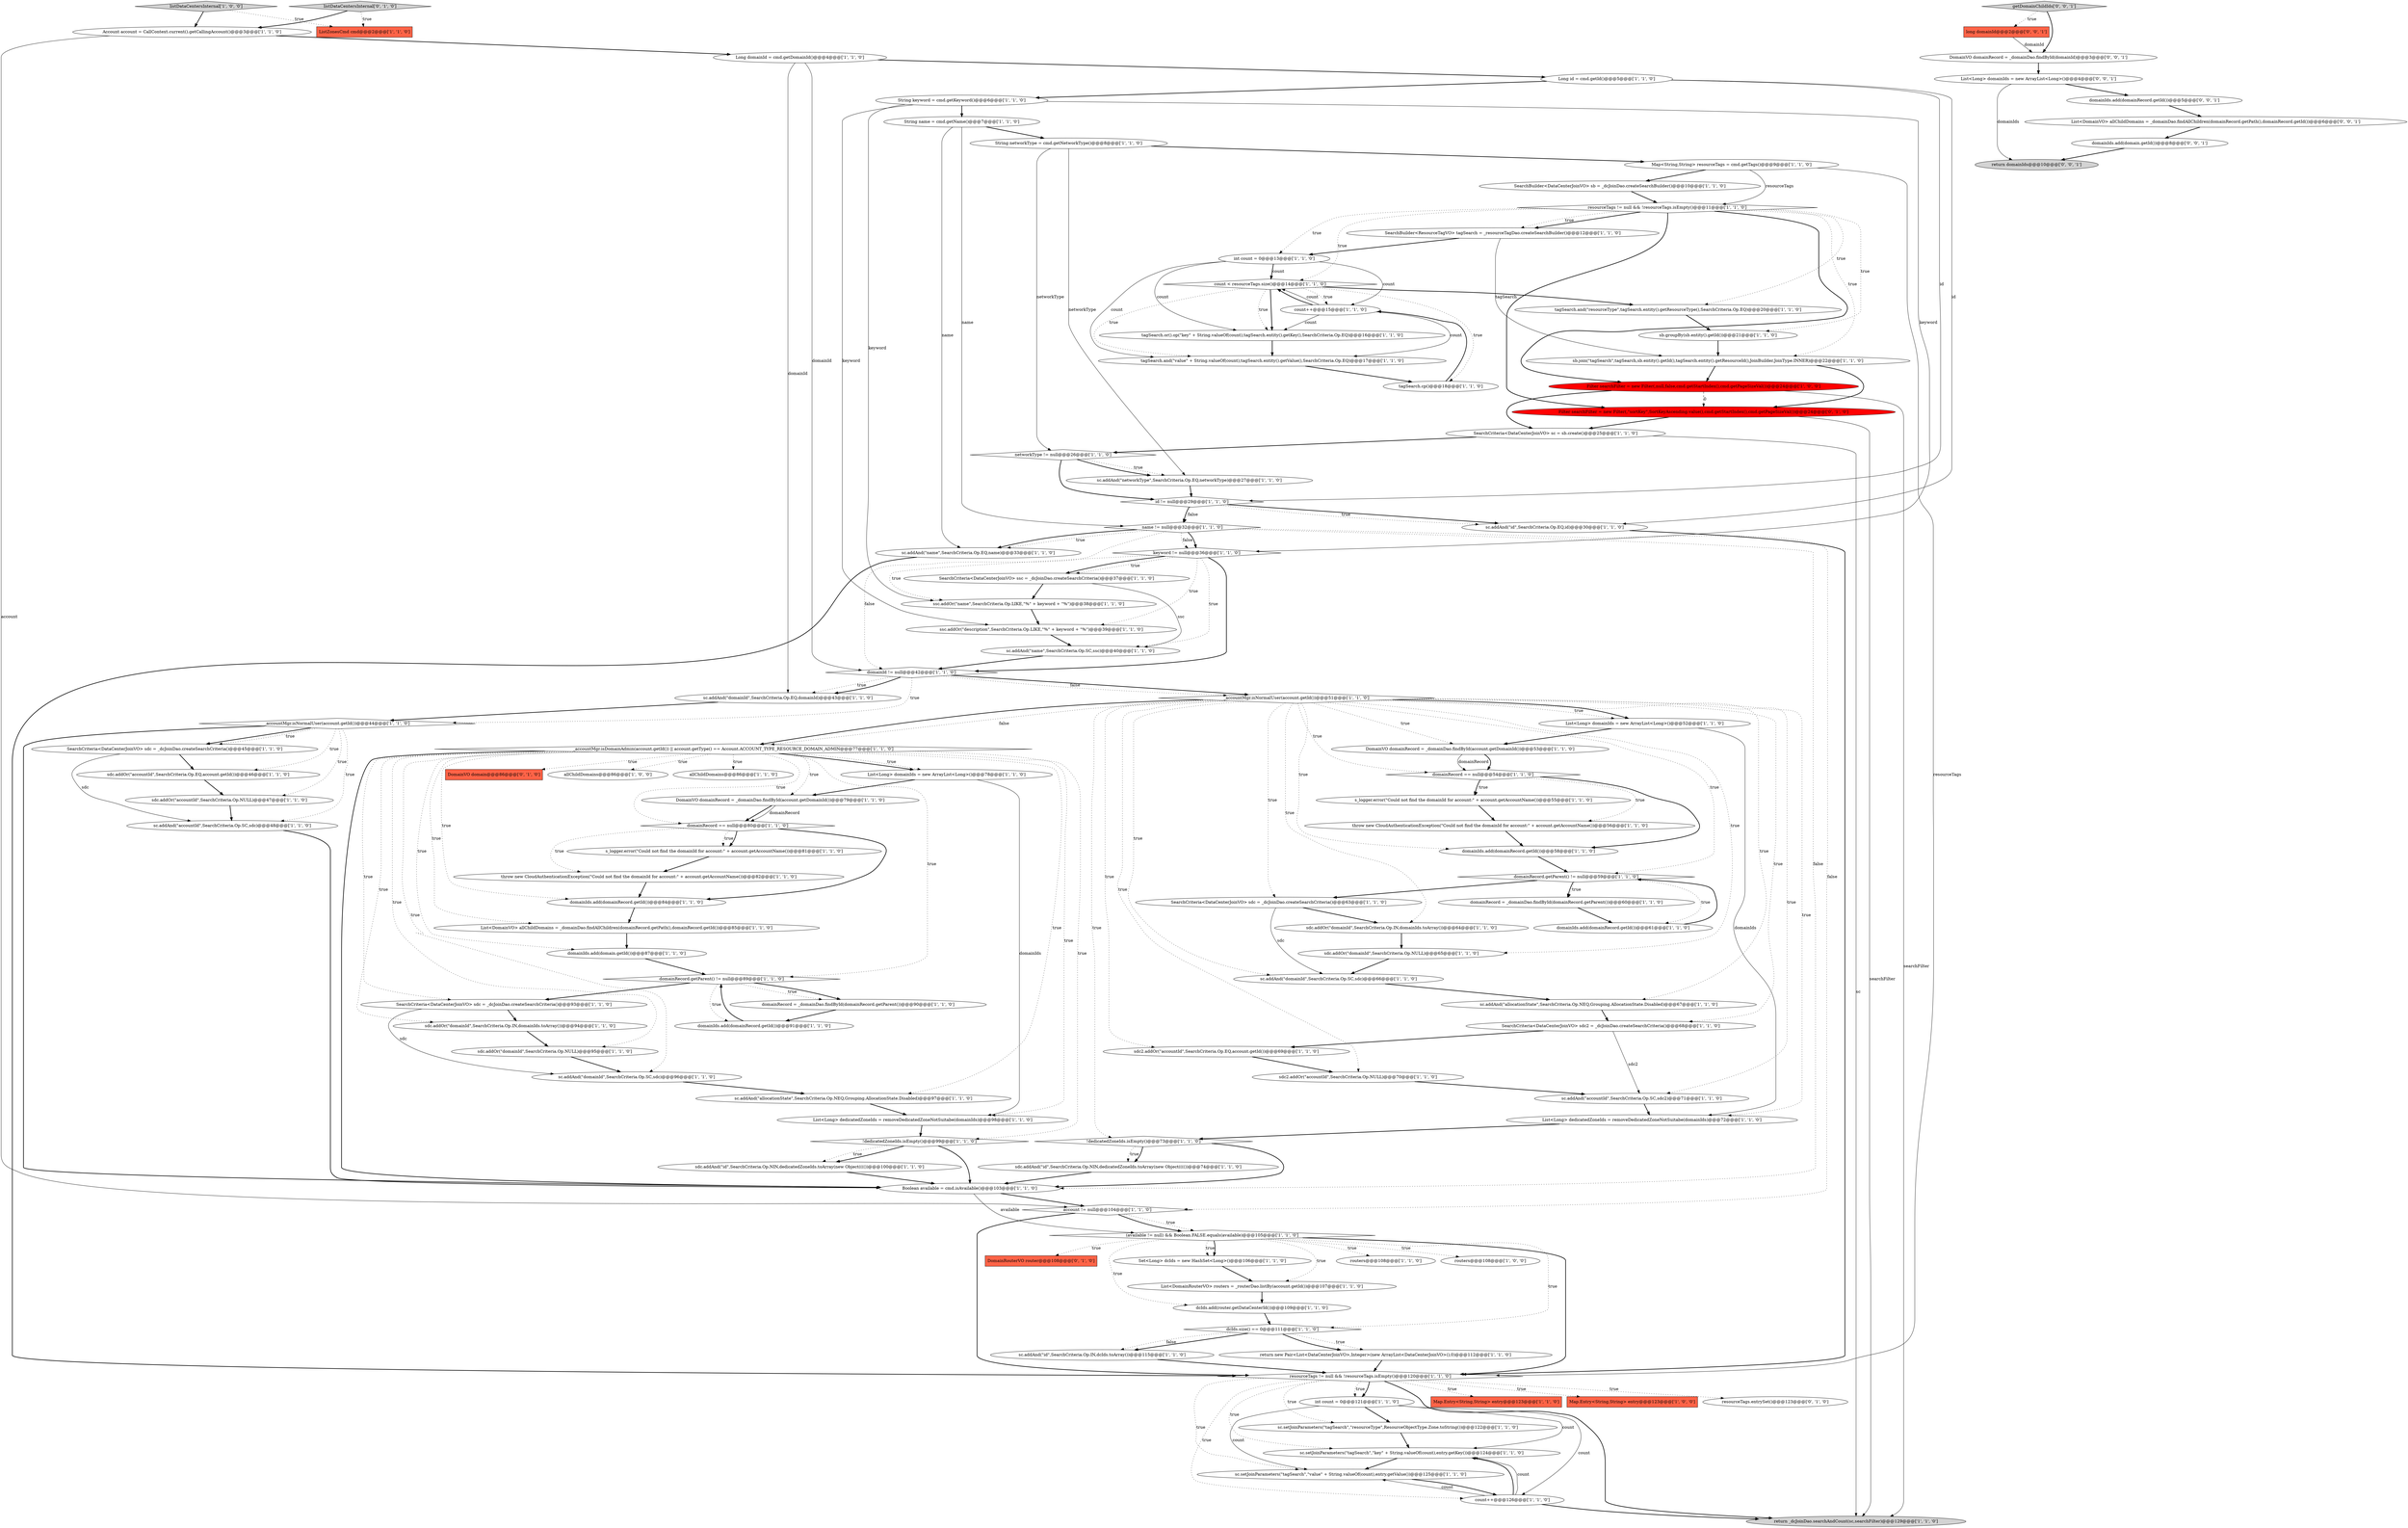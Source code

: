 digraph {
106 [style = filled, label = "DomainRouterVO router@@@108@@@['0', '1', '0']", fillcolor = tomato, shape = box image = "AAA0AAABBB2BBB"];
9 [style = filled, label = "s_logger.error(\"Could not find the domainId for account:\" + account.getAccountName())@@@81@@@['1', '1', '0']", fillcolor = white, shape = ellipse image = "AAA0AAABBB1BBB"];
50 [style = filled, label = "List<DomainRouterVO> routers = _routerDao.listBy(account.getId())@@@107@@@['1', '1', '0']", fillcolor = white, shape = ellipse image = "AAA0AAABBB1BBB"];
23 [style = filled, label = "sc.setJoinParameters(\"tagSearch\",\"resourceType\",ResourceObjectType.Zone.toString())@@@122@@@['1', '1', '0']", fillcolor = white, shape = ellipse image = "AAA0AAABBB1BBB"];
86 [style = filled, label = "sdc.addOr(\"domainId\",SearchCriteria.Op.NULL)@@@95@@@['1', '1', '0']", fillcolor = white, shape = ellipse image = "AAA0AAABBB1BBB"];
114 [style = filled, label = "long domainId@@@2@@@['0', '0', '1']", fillcolor = tomato, shape = box image = "AAA0AAABBB3BBB"];
99 [style = filled, label = "sb.groupBy(sb.entity().getId())@@@21@@@['1', '1', '0']", fillcolor = white, shape = ellipse image = "AAA0AAABBB1BBB"];
84 [style = filled, label = "SearchCriteria<DataCenterJoinVO> ssc = _dcJoinDao.createSearchCriteria()@@@37@@@['1', '1', '0']", fillcolor = white, shape = ellipse image = "AAA0AAABBB1BBB"];
42 [style = filled, label = "SearchBuilder<DataCenterJoinVO> sb = _dcJoinDao.createSearchBuilder()@@@10@@@['1', '1', '0']", fillcolor = white, shape = ellipse image = "AAA0AAABBB1BBB"];
62 [style = filled, label = "DomainVO domainRecord = _domainDao.findById(account.getDomainId())@@@53@@@['1', '1', '0']", fillcolor = white, shape = ellipse image = "AAA0AAABBB1BBB"];
75 [style = filled, label = "String keyword = cmd.getKeyword()@@@6@@@['1', '1', '0']", fillcolor = white, shape = ellipse image = "AAA0AAABBB1BBB"];
36 [style = filled, label = "sdc.addOr(\"accountId\",SearchCriteria.Op.EQ,account.getId())@@@46@@@['1', '1', '0']", fillcolor = white, shape = ellipse image = "AAA0AAABBB1BBB"];
4 [style = filled, label = "ssc.addOr(\"name\",SearchCriteria.Op.LIKE,\"%\" + keyword + \"%\")@@@38@@@['1', '1', '0']", fillcolor = white, shape = ellipse image = "AAA0AAABBB1BBB"];
40 [style = filled, label = "sb.join(\"tagSearch\",tagSearch,sb.entity().getId(),tagSearch.entity().getResourceId(),JoinBuilder.JoinType.INNER)@@@22@@@['1', '1', '0']", fillcolor = white, shape = ellipse image = "AAA0AAABBB1BBB"];
44 [style = filled, label = "List<DomainVO> allChildDomains = _domainDao.findAllChildren(domainRecord.getPath(),domainRecord.getId())@@@85@@@['1', '1', '0']", fillcolor = white, shape = ellipse image = "AAA0AAABBB1BBB"];
98 [style = filled, label = "Set<Long> dcIds = new HashSet<Long>()@@@106@@@['1', '1', '0']", fillcolor = white, shape = ellipse image = "AAA0AAABBB1BBB"];
29 [style = filled, label = "!dedicatedZoneIds.isEmpty()@@@73@@@['1', '1', '0']", fillcolor = white, shape = diamond image = "AAA0AAABBB1BBB"];
3 [style = filled, label = "sc.addAnd(\"id\",SearchCriteria.Op.IN,dcIds.toArray())@@@115@@@['1', '1', '0']", fillcolor = white, shape = ellipse image = "AAA0AAABBB1BBB"];
69 [style = filled, label = "sdc.addAnd(\"id\",SearchCriteria.Op.NIN,dedicatedZoneIds.toArray(new Object(((())@@@100@@@['1', '1', '0']", fillcolor = white, shape = ellipse image = "AAA0AAABBB1BBB"];
101 [style = filled, label = "List<Long> dedicatedZoneIds = removeDedicatedZoneNotSuitabe(domainIds)@@@98@@@['1', '1', '0']", fillcolor = white, shape = ellipse image = "AAA0AAABBB1BBB"];
18 [style = filled, label = "sc.setJoinParameters(\"tagSearch\",\"key\" + String.valueOf(count),entry.getKey())@@@124@@@['1', '1', '0']", fillcolor = white, shape = ellipse image = "AAA0AAABBB1BBB"];
51 [style = filled, label = "sc.addAnd(\"allocationState\",SearchCriteria.Op.NEQ,Grouping.AllocationState.Disabled)@@@67@@@['1', '1', '0']", fillcolor = white, shape = ellipse image = "AAA0AAABBB1BBB"];
77 [style = filled, label = "routers@@@108@@@['1', '1', '0']", fillcolor = white, shape = ellipse image = "AAA0AAABBB1BBB"];
20 [style = filled, label = "domainRecord.getParent() != null@@@89@@@['1', '1', '0']", fillcolor = white, shape = diamond image = "AAA0AAABBB1BBB"];
70 [style = filled, label = "SearchCriteria<DataCenterJoinVO> sdc2 = _dcJoinDao.createSearchCriteria()@@@68@@@['1', '1', '0']", fillcolor = white, shape = ellipse image = "AAA0AAABBB1BBB"];
83 [style = filled, label = "Boolean available = cmd.isAvailable()@@@103@@@['1', '1', '0']", fillcolor = white, shape = ellipse image = "AAA0AAABBB1BBB"];
108 [style = filled, label = "Filter searchFilter = new Filter(,\"sortKey\",SortKeyAscending.value(),cmd.getStartIndex(),cmd.getPageSizeVal())@@@24@@@['0', '1', '0']", fillcolor = red, shape = ellipse image = "AAA1AAABBB2BBB"];
46 [style = filled, label = "domainRecord == null@@@54@@@['1', '1', '0']", fillcolor = white, shape = diamond image = "AAA0AAABBB1BBB"];
53 [style = filled, label = "sc.addAnd(\"domainId\",SearchCriteria.Op.SC,sdc)@@@66@@@['1', '1', '0']", fillcolor = white, shape = ellipse image = "AAA0AAABBB1BBB"];
33 [style = filled, label = "sdc2.addOr(\"accountId\",SearchCriteria.Op.NULL)@@@70@@@['1', '1', '0']", fillcolor = white, shape = ellipse image = "AAA0AAABBB1BBB"];
107 [style = filled, label = "DomainVO domain@@@86@@@['0', '1', '0']", fillcolor = tomato, shape = box image = "AAA0AAABBB2BBB"];
66 [style = filled, label = "s_logger.error(\"Could not find the domainId for account:\" + account.getAccountName())@@@55@@@['1', '1', '0']", fillcolor = white, shape = ellipse image = "AAA0AAABBB1BBB"];
6 [style = filled, label = "dcIds.size() == 0@@@111@@@['1', '1', '0']", fillcolor = white, shape = diamond image = "AAA0AAABBB1BBB"];
85 [style = filled, label = "resourceTags != null && !resourceTags.isEmpty()@@@120@@@['1', '1', '0']", fillcolor = white, shape = diamond image = "AAA0AAABBB1BBB"];
7 [style = filled, label = "sc.addAnd(\"accountId\",SearchCriteria.Op.SC,sdc)@@@48@@@['1', '1', '0']", fillcolor = white, shape = ellipse image = "AAA0AAABBB1BBB"];
39 [style = filled, label = "sc.addAnd(\"networkType\",SearchCriteria.Op.EQ,networkType)@@@27@@@['1', '1', '0']", fillcolor = white, shape = ellipse image = "AAA0AAABBB1BBB"];
60 [style = filled, label = "Map.Entry<String,String> entry@@@123@@@['1', '1', '0']", fillcolor = tomato, shape = box image = "AAA0AAABBB1BBB"];
93 [style = filled, label = "Map<String,String> resourceTags = cmd.getTags()@@@9@@@['1', '1', '0']", fillcolor = white, shape = ellipse image = "AAA0AAABBB1BBB"];
19 [style = filled, label = "sdc.addOr(\"domainId\",SearchCriteria.Op.IN,domainIds.toArray())@@@64@@@['1', '1', '0']", fillcolor = white, shape = ellipse image = "AAA0AAABBB1BBB"];
79 [style = filled, label = "count < resourceTags.size()@@@14@@@['1', '1', '0']", fillcolor = white, shape = diamond image = "AAA0AAABBB1BBB"];
5 [style = filled, label = "Filter searchFilter = new Filter(,null,false,cmd.getStartIndex(),cmd.getPageSizeVal())@@@24@@@['1', '0', '0']", fillcolor = red, shape = ellipse image = "AAA1AAABBB1BBB"];
76 [style = filled, label = "sc.addAnd(\"name\",SearchCriteria.Op.SC,ssc)@@@40@@@['1', '1', '0']", fillcolor = white, shape = ellipse image = "AAA0AAABBB1BBB"];
116 [style = filled, label = "DomainVO domainRecord = _domainDao.findById(domainId)@@@3@@@['0', '0', '1']", fillcolor = white, shape = ellipse image = "AAA0AAABBB3BBB"];
80 [style = filled, label = "domainRecord.getParent() != null@@@59@@@['1', '1', '0']", fillcolor = white, shape = diamond image = "AAA0AAABBB1BBB"];
81 [style = filled, label = "sdc.addOr(\"domainId\",SearchCriteria.Op.NULL)@@@65@@@['1', '1', '0']", fillcolor = white, shape = ellipse image = "AAA0AAABBB1BBB"];
87 [style = filled, label = "sdc.addOr(\"accountId\",SearchCriteria.Op.NULL)@@@47@@@['1', '1', '0']", fillcolor = white, shape = ellipse image = "AAA0AAABBB1BBB"];
72 [style = filled, label = "id != null@@@29@@@['1', '1', '0']", fillcolor = white, shape = diamond image = "AAA0AAABBB1BBB"];
94 [style = filled, label = "return new Pair<List<DataCenterJoinVO>,Integer>(new ArrayList<DataCenterJoinVO>(),0)@@@112@@@['1', '1', '0']", fillcolor = white, shape = ellipse image = "AAA0AAABBB1BBB"];
74 [style = filled, label = "sdc2.addOr(\"accountId\",SearchCriteria.Op.EQ,account.getId())@@@69@@@['1', '1', '0']", fillcolor = white, shape = ellipse image = "AAA0AAABBB1BBB"];
12 [style = filled, label = "networkType != null@@@26@@@['1', '1', '0']", fillcolor = white, shape = diamond image = "AAA0AAABBB1BBB"];
68 [style = filled, label = "count++@@@15@@@['1', '1', '0']", fillcolor = white, shape = ellipse image = "AAA0AAABBB1BBB"];
82 [style = filled, label = "throw new CloudAuthenticationException(\"Could not find the domainId for account:\" + account.getAccountName())@@@82@@@['1', '1', '0']", fillcolor = white, shape = ellipse image = "AAA0AAABBB1BBB"];
111 [style = filled, label = "List<DomainVO> allChildDomains = _domainDao.findAllChildren(domainRecord.getPath(),domainRecord.getId())@@@6@@@['0', '0', '1']", fillcolor = white, shape = ellipse image = "AAA0AAABBB3BBB"];
48 [style = filled, label = "_accountMgr.isNormalUser(account.getId())@@@44@@@['1', '1', '0']", fillcolor = white, shape = diamond image = "AAA0AAABBB1BBB"];
52 [style = filled, label = "tagSearch.or().op(\"key\" + String.valueOf(count),tagSearch.entity().getKey(),SearchCriteria.Op.EQ)@@@16@@@['1', '1', '0']", fillcolor = white, shape = ellipse image = "AAA0AAABBB1BBB"];
24 [style = filled, label = "String name = cmd.getName()@@@7@@@['1', '1', '0']", fillcolor = white, shape = ellipse image = "AAA0AAABBB1BBB"];
0 [style = filled, label = "sc.setJoinParameters(\"tagSearch\",\"value\" + String.valueOf(count),entry.getValue())@@@125@@@['1', '1', '0']", fillcolor = white, shape = ellipse image = "AAA0AAABBB1BBB"];
45 [style = filled, label = "allChildDomains@@@86@@@['1', '0', '0']", fillcolor = white, shape = ellipse image = "AAA0AAABBB1BBB"];
71 [style = filled, label = "_accountMgr.isNormalUser(account.getId())@@@51@@@['1', '1', '0']", fillcolor = white, shape = diamond image = "AAA0AAABBB1BBB"];
30 [style = filled, label = "DomainVO domainRecord = _domainDao.findById(account.getDomainId())@@@79@@@['1', '1', '0']", fillcolor = white, shape = ellipse image = "AAA0AAABBB1BBB"];
58 [style = filled, label = "SearchCriteria<DataCenterJoinVO> sdc = _dcJoinDao.createSearchCriteria()@@@63@@@['1', '1', '0']", fillcolor = white, shape = ellipse image = "AAA0AAABBB1BBB"];
91 [style = filled, label = "domainIds.add(domain.getId())@@@87@@@['1', '1', '0']", fillcolor = white, shape = ellipse image = "AAA0AAABBB1BBB"];
73 [style = filled, label = "ssc.addOr(\"description\",SearchCriteria.Op.LIKE,\"%\" + keyword + \"%\")@@@39@@@['1', '1', '0']", fillcolor = white, shape = ellipse image = "AAA0AAABBB1BBB"];
65 [style = filled, label = "sc.addAnd(\"domainId\",SearchCriteria.Op.SC,sdc)@@@96@@@['1', '1', '0']", fillcolor = white, shape = ellipse image = "AAA0AAABBB1BBB"];
78 [style = filled, label = "sc.addAnd(\"accountId\",SearchCriteria.Op.SC,sdc2)@@@71@@@['1', '1', '0']", fillcolor = white, shape = ellipse image = "AAA0AAABBB1BBB"];
25 [style = filled, label = "String networkType = cmd.getNetworkType()@@@8@@@['1', '1', '0']", fillcolor = white, shape = ellipse image = "AAA0AAABBB1BBB"];
10 [style = filled, label = "List<Long> domainIds = new ArrayList<Long>()@@@78@@@['1', '1', '0']", fillcolor = white, shape = ellipse image = "AAA0AAABBB1BBB"];
115 [style = filled, label = "domainIds.add(domain.getId())@@@8@@@['0', '0', '1']", fillcolor = white, shape = ellipse image = "AAA0AAABBB3BBB"];
55 [style = filled, label = "dcIds.add(router.getDataCenterId())@@@109@@@['1', '1', '0']", fillcolor = white, shape = ellipse image = "AAA0AAABBB1BBB"];
102 [style = filled, label = "count++@@@126@@@['1', '1', '0']", fillcolor = white, shape = ellipse image = "AAA0AAABBB1BBB"];
8 [style = filled, label = "!dedicatedZoneIds.isEmpty()@@@99@@@['1', '1', '0']", fillcolor = white, shape = diamond image = "AAA0AAABBB1BBB"];
16 [style = filled, label = "domainRecord = _domainDao.findById(domainRecord.getParent())@@@90@@@['1', '1', '0']", fillcolor = white, shape = ellipse image = "AAA0AAABBB1BBB"];
110 [style = filled, label = "List<Long> domainIds = new ArrayList<Long>()@@@4@@@['0', '0', '1']", fillcolor = white, shape = ellipse image = "AAA0AAABBB3BBB"];
34 [style = filled, label = "domainIds.add(domainRecord.getId())@@@91@@@['1', '1', '0']", fillcolor = white, shape = ellipse image = "AAA0AAABBB1BBB"];
17 [style = filled, label = "(available != null) && Boolean.FALSE.equals(available)@@@105@@@['1', '1', '0']", fillcolor = white, shape = diamond image = "AAA0AAABBB1BBB"];
88 [style = filled, label = "resourceTags != null && !resourceTags.isEmpty()@@@11@@@['1', '1', '0']", fillcolor = white, shape = diamond image = "AAA0AAABBB1BBB"];
56 [style = filled, label = "routers@@@108@@@['1', '0', '0']", fillcolor = white, shape = ellipse image = "AAA0AAABBB1BBB"];
59 [style = filled, label = "domainIds.add(domainRecord.getId())@@@61@@@['1', '1', '0']", fillcolor = white, shape = ellipse image = "AAA0AAABBB1BBB"];
43 [style = filled, label = "SearchCriteria<DataCenterJoinVO> sdc = _dcJoinDao.createSearchCriteria()@@@93@@@['1', '1', '0']", fillcolor = white, shape = ellipse image = "AAA0AAABBB1BBB"];
1 [style = filled, label = "sc.addAnd(\"id\",SearchCriteria.Op.EQ,id)@@@30@@@['1', '1', '0']", fillcolor = white, shape = ellipse image = "AAA0AAABBB1BBB"];
38 [style = filled, label = "sc.addAnd(\"domainId\",SearchCriteria.Op.EQ,domainId)@@@43@@@['1', '1', '0']", fillcolor = white, shape = ellipse image = "AAA0AAABBB1BBB"];
95 [style = filled, label = "ListZonesCmd cmd@@@2@@@['1', '1', '0']", fillcolor = tomato, shape = box image = "AAA0AAABBB1BBB"];
28 [style = filled, label = "Map.Entry<String,String> entry@@@123@@@['1', '0', '0']", fillcolor = tomato, shape = box image = "AAA0AAABBB1BBB"];
97 [style = filled, label = "List<Long> domainIds = new ArrayList<Long>()@@@52@@@['1', '1', '0']", fillcolor = white, shape = ellipse image = "AAA0AAABBB1BBB"];
90 [style = filled, label = "Long id = cmd.getId()@@@5@@@['1', '1', '0']", fillcolor = white, shape = ellipse image = "AAA0AAABBB1BBB"];
104 [style = filled, label = "allChildDomains@@@86@@@['1', '1', '0']", fillcolor = white, shape = ellipse image = "AAA0AAABBB1BBB"];
57 [style = filled, label = "domainId != null@@@42@@@['1', '1', '0']", fillcolor = white, shape = diamond image = "AAA0AAABBB1BBB"];
113 [style = filled, label = "return domainIds@@@10@@@['0', '0', '1']", fillcolor = lightgray, shape = ellipse image = "AAA0AAABBB3BBB"];
92 [style = filled, label = "SearchCriteria<DataCenterJoinVO> sdc = _dcJoinDao.createSearchCriteria()@@@45@@@['1', '1', '0']", fillcolor = white, shape = ellipse image = "AAA0AAABBB1BBB"];
14 [style = filled, label = "sc.addAnd(\"name\",SearchCriteria.Op.EQ,name)@@@33@@@['1', '1', '0']", fillcolor = white, shape = ellipse image = "AAA0AAABBB1BBB"];
31 [style = filled, label = "domainRecord = _domainDao.findById(domainRecord.getParent())@@@60@@@['1', '1', '0']", fillcolor = white, shape = ellipse image = "AAA0AAABBB1BBB"];
64 [style = filled, label = "Long domainId = cmd.getDomainId()@@@4@@@['1', '1', '0']", fillcolor = white, shape = ellipse image = "AAA0AAABBB1BBB"];
105 [style = filled, label = "resourceTags.entrySet()@@@123@@@['0', '1', '0']", fillcolor = white, shape = ellipse image = "AAA0AAABBB2BBB"];
13 [style = filled, label = "int count = 0@@@121@@@['1', '1', '0']", fillcolor = white, shape = ellipse image = "AAA0AAABBB1BBB"];
103 [style = filled, label = "sdc.addAnd(\"id\",SearchCriteria.Op.NIN,dedicatedZoneIds.toArray(new Object(((())@@@74@@@['1', '1', '0']", fillcolor = white, shape = ellipse image = "AAA0AAABBB1BBB"];
89 [style = filled, label = "Account account = CallContext.current().getCallingAccount()@@@3@@@['1', '1', '0']", fillcolor = white, shape = ellipse image = "AAA0AAABBB1BBB"];
2 [style = filled, label = "SearchBuilder<ResourceTagVO> tagSearch = _resourceTagDao.createSearchBuilder()@@@12@@@['1', '1', '0']", fillcolor = white, shape = ellipse image = "AAA0AAABBB1BBB"];
26 [style = filled, label = "SearchCriteria<DataCenterJoinVO> sc = sb.create()@@@25@@@['1', '1', '0']", fillcolor = white, shape = ellipse image = "AAA0AAABBB1BBB"];
54 [style = filled, label = "keyword != null@@@36@@@['1', '1', '0']", fillcolor = white, shape = diamond image = "AAA0AAABBB1BBB"];
47 [style = filled, label = "sc.addAnd(\"allocationState\",SearchCriteria.Op.NEQ,Grouping.AllocationState.Disabled)@@@97@@@['1', '1', '0']", fillcolor = white, shape = ellipse image = "AAA0AAABBB1BBB"];
21 [style = filled, label = "tagSearch.cp()@@@18@@@['1', '1', '0']", fillcolor = white, shape = ellipse image = "AAA0AAABBB1BBB"];
37 [style = filled, label = "return _dcJoinDao.searchAndCount(sc,searchFilter)@@@129@@@['1', '1', '0']", fillcolor = lightgray, shape = ellipse image = "AAA0AAABBB1BBB"];
15 [style = filled, label = "domainRecord == null@@@80@@@['1', '1', '0']", fillcolor = white, shape = diamond image = "AAA0AAABBB1BBB"];
32 [style = filled, label = "name != null@@@32@@@['1', '1', '0']", fillcolor = white, shape = diamond image = "AAA0AAABBB1BBB"];
49 [style = filled, label = "listDataCentersInternal['1', '0', '0']", fillcolor = lightgray, shape = diamond image = "AAA0AAABBB1BBB"];
63 [style = filled, label = "_accountMgr.isDomainAdmin(account.getId()) || account.getType() == Account.ACCOUNT_TYPE_RESOURCE_DOMAIN_ADMIN@@@77@@@['1', '1', '0']", fillcolor = white, shape = diamond image = "AAA0AAABBB1BBB"];
27 [style = filled, label = "domainIds.add(domainRecord.getId())@@@58@@@['1', '1', '0']", fillcolor = white, shape = ellipse image = "AAA0AAABBB1BBB"];
100 [style = filled, label = "List<Long> dedicatedZoneIds = removeDedicatedZoneNotSuitabe(domainIds)@@@72@@@['1', '1', '0']", fillcolor = white, shape = ellipse image = "AAA0AAABBB1BBB"];
61 [style = filled, label = "throw new CloudAuthenticationException(\"Could not find the domainId for account:\" + account.getAccountName())@@@56@@@['1', '1', '0']", fillcolor = white, shape = ellipse image = "AAA0AAABBB1BBB"];
109 [style = filled, label = "listDataCentersInternal['0', '1', '0']", fillcolor = lightgray, shape = diamond image = "AAA0AAABBB2BBB"];
112 [style = filled, label = "getDomainChildIds['0', '0', '1']", fillcolor = lightgray, shape = diamond image = "AAA0AAABBB3BBB"];
22 [style = filled, label = "account != null@@@104@@@['1', '1', '0']", fillcolor = white, shape = diamond image = "AAA0AAABBB1BBB"];
67 [style = filled, label = "int count = 0@@@13@@@['1', '1', '0']", fillcolor = white, shape = ellipse image = "AAA0AAABBB1BBB"];
41 [style = filled, label = "tagSearch.and(\"value\" + String.valueOf(count),tagSearch.entity().getValue(),SearchCriteria.Op.EQ)@@@17@@@['1', '1', '0']", fillcolor = white, shape = ellipse image = "AAA0AAABBB1BBB"];
96 [style = filled, label = "tagSearch.and(\"resourceType\",tagSearch.entity().getResourceType(),SearchCriteria.Op.EQ)@@@20@@@['1', '1', '0']", fillcolor = white, shape = ellipse image = "AAA0AAABBB1BBB"];
35 [style = filled, label = "sdc.addOr(\"domainId\",SearchCriteria.Op.IN,domainIds.toArray())@@@94@@@['1', '1', '0']", fillcolor = white, shape = ellipse image = "AAA0AAABBB1BBB"];
117 [style = filled, label = "domainIds.add(domainRecord.getId())@@@5@@@['0', '0', '1']", fillcolor = white, shape = ellipse image = "AAA0AAABBB3BBB"];
11 [style = filled, label = "domainIds.add(domainRecord.getId())@@@84@@@['1', '1', '0']", fillcolor = white, shape = ellipse image = "AAA0AAABBB1BBB"];
32->22 [style = dotted, label="false"];
103->83 [style = bold, label=""];
6->3 [style = bold, label=""];
87->7 [style = bold, label=""];
12->39 [style = dotted, label="true"];
8->69 [style = dotted, label="true"];
15->82 [style = dotted, label="true"];
65->47 [style = bold, label=""];
44->91 [style = bold, label=""];
34->20 [style = bold, label=""];
93->85 [style = solid, label="resourceTags"];
46->66 [style = dotted, label="true"];
17->6 [style = dotted, label="true"];
64->57 [style = solid, label="domainId"];
90->1 [style = solid, label="id"];
84->76 [style = solid, label="ssc"];
54->57 [style = bold, label=""];
114->116 [style = solid, label="domainId"];
112->116 [style = bold, label=""];
17->98 [style = dotted, label="true"];
72->32 [style = dotted, label="false"];
48->83 [style = bold, label=""];
88->99 [style = dotted, label="true"];
2->67 [style = bold, label=""];
85->13 [style = bold, label=""];
33->78 [style = bold, label=""];
63->104 [style = dotted, label="true"];
85->37 [style = bold, label=""];
64->38 [style = solid, label="domainId"];
13->0 [style = solid, label="count"];
63->65 [style = dotted, label="true"];
63->83 [style = bold, label=""];
15->9 [style = dotted, label="true"];
6->94 [style = bold, label=""];
58->53 [style = solid, label="sdc"];
71->63 [style = bold, label=""];
102->0 [style = solid, label="count"];
57->38 [style = dotted, label="true"];
88->2 [style = bold, label=""];
71->78 [style = dotted, label="true"];
17->50 [style = dotted, label="true"];
85->13 [style = dotted, label="true"];
54->4 [style = dotted, label="true"];
26->12 [style = bold, label=""];
79->52 [style = dotted, label="true"];
20->16 [style = bold, label=""];
15->11 [style = bold, label=""];
91->20 [style = bold, label=""];
46->66 [style = bold, label=""];
85->18 [style = dotted, label="true"];
43->35 [style = bold, label=""];
63->30 [style = dotted, label="true"];
50->55 [style = bold, label=""];
84->4 [style = bold, label=""];
48->7 [style = dotted, label="true"];
71->80 [style = dotted, label="true"];
85->105 [style = dotted, label="true"];
88->2 [style = dotted, label="true"];
57->38 [style = bold, label=""];
20->43 [style = bold, label=""];
108->37 [style = solid, label="searchFilter"];
58->19 [style = bold, label=""];
57->48 [style = dotted, label="true"];
71->74 [style = dotted, label="true"];
63->47 [style = dotted, label="true"];
73->76 [style = bold, label=""];
70->74 [style = bold, label=""];
78->100 [style = bold, label=""];
20->34 [style = dotted, label="true"];
18->0 [style = bold, label=""];
24->32 [style = solid, label="name"];
88->40 [style = dotted, label="true"];
80->58 [style = bold, label=""];
62->46 [style = bold, label=""];
4->73 [style = bold, label=""];
48->92 [style = bold, label=""];
54->84 [style = dotted, label="true"];
6->94 [style = dotted, label="true"];
63->8 [style = dotted, label="true"];
72->1 [style = bold, label=""];
75->24 [style = bold, label=""];
67->68 [style = solid, label="count"];
36->87 [style = bold, label=""];
41->21 [style = bold, label=""];
97->62 [style = bold, label=""];
11->44 [style = bold, label=""];
40->108 [style = bold, label=""];
99->40 [style = bold, label=""];
0->102 [style = bold, label=""];
67->41 [style = solid, label="count"];
43->65 [style = solid, label="sdc"];
63->86 [style = dotted, label="true"];
16->34 [style = bold, label=""];
17->85 [style = bold, label=""];
32->83 [style = dotted, label="false"];
20->16 [style = dotted, label="true"];
57->71 [style = bold, label=""];
17->55 [style = dotted, label="true"];
92->36 [style = bold, label=""];
2->40 [style = solid, label="tagSearch"];
71->19 [style = dotted, label="true"];
97->100 [style = solid, label="domainIds"];
48->36 [style = dotted, label="true"];
70->78 [style = solid, label="sdc2"];
8->83 [style = bold, label=""];
94->85 [style = bold, label=""];
54->84 [style = bold, label=""];
39->72 [style = bold, label=""];
108->26 [style = bold, label=""];
71->97 [style = dotted, label="true"];
83->22 [style = bold, label=""];
88->67 [style = dotted, label="true"];
79->52 [style = bold, label=""];
71->46 [style = dotted, label="true"];
40->5 [style = bold, label=""];
7->83 [style = bold, label=""];
81->53 [style = bold, label=""];
110->117 [style = bold, label=""];
15->9 [style = bold, label=""];
1->85 [style = bold, label=""];
79->21 [style = dotted, label="true"];
63->11 [style = dotted, label="true"];
89->22 [style = solid, label="account"];
117->111 [style = bold, label=""];
85->60 [style = dotted, label="true"];
48->87 [style = dotted, label="true"];
22->17 [style = bold, label=""];
61->27 [style = bold, label=""];
21->68 [style = bold, label=""];
66->61 [style = bold, label=""];
92->7 [style = solid, label="sdc"];
71->33 [style = dotted, label="true"];
5->108 [style = dashed, label="0"];
67->79 [style = solid, label="count"];
110->113 [style = solid, label="domainIds"];
8->69 [style = bold, label=""];
86->65 [style = bold, label=""];
75->4 [style = solid, label="keyword"];
67->52 [style = solid, label="count"];
63->91 [style = dotted, label="true"];
82->11 [style = bold, label=""];
13->102 [style = solid, label="count"];
100->29 [style = bold, label=""];
19->81 [style = bold, label=""];
102->37 [style = bold, label=""];
30->15 [style = bold, label=""];
63->10 [style = bold, label=""];
88->96 [style = dotted, label="true"];
54->73 [style = dotted, label="true"];
59->80 [style = bold, label=""];
71->53 [style = dotted, label="true"];
101->8 [style = bold, label=""];
85->0 [style = dotted, label="true"];
85->23 [style = dotted, label="true"];
31->59 [style = bold, label=""];
6->3 [style = dotted, label="false"];
71->51 [style = dotted, label="true"];
75->73 [style = solid, label="keyword"];
72->32 [style = bold, label=""];
29->103 [style = dotted, label="true"];
17->56 [style = dotted, label="true"];
109->95 [style = dotted, label="true"];
35->86 [style = bold, label=""];
68->79 [style = bold, label=""];
17->77 [style = dotted, label="true"];
64->90 [style = bold, label=""];
52->41 [style = bold, label=""];
88->79 [style = dotted, label="true"];
5->26 [style = bold, label=""];
17->98 [style = bold, label=""];
71->58 [style = dotted, label="true"];
32->14 [style = bold, label=""];
83->17 [style = solid, label="available"];
24->14 [style = solid, label="name"];
26->37 [style = solid, label="sc"];
54->76 [style = dotted, label="true"];
32->54 [style = dotted, label="false"];
68->79 [style = solid, label="count"];
38->48 [style = bold, label=""];
25->39 [style = solid, label="networkType"];
68->41 [style = solid, label="count"];
32->14 [style = dotted, label="true"];
71->29 [style = dotted, label="true"];
63->107 [style = dotted, label="true"];
93->42 [style = bold, label=""];
3->85 [style = bold, label=""];
80->31 [style = bold, label=""];
89->64 [style = bold, label=""];
22->85 [style = bold, label=""];
48->92 [style = dotted, label="true"];
25->93 [style = bold, label=""];
90->72 [style = solid, label="id"];
80->59 [style = dotted, label="true"];
30->15 [style = solid, label="domainRecord"];
24->25 [style = bold, label=""];
69->83 [style = bold, label=""];
12->72 [style = bold, label=""];
102->18 [style = bold, label=""];
71->100 [style = dotted, label="true"];
55->6 [style = bold, label=""];
76->57 [style = bold, label=""];
63->101 [style = dotted, label="true"];
116->110 [style = bold, label=""];
49->89 [style = bold, label=""];
62->46 [style = solid, label="domainRecord"];
12->39 [style = bold, label=""];
67->79 [style = bold, label=""];
79->41 [style = dotted, label="true"];
46->61 [style = dotted, label="true"];
10->30 [style = bold, label=""];
23->18 [style = bold, label=""];
115->113 [style = bold, label=""];
68->52 [style = solid, label="count"];
93->88 [style = solid, label="resourceTags"];
96->99 [style = bold, label=""];
71->63 [style = dotted, label="false"];
49->95 [style = dotted, label="true"];
72->1 [style = dotted, label="true"];
53->51 [style = bold, label=""];
25->12 [style = solid, label="networkType"];
71->97 [style = bold, label=""];
29->83 [style = bold, label=""];
32->57 [style = dotted, label="false"];
63->45 [style = dotted, label="true"];
75->54 [style = solid, label="keyword"];
88->5 [style = bold, label=""];
79->96 [style = bold, label=""];
85->28 [style = dotted, label="true"];
71->81 [style = dotted, label="true"];
63->10 [style = dotted, label="true"];
63->15 [style = dotted, label="true"];
63->35 [style = dotted, label="true"];
13->18 [style = solid, label="count"];
85->102 [style = dotted, label="true"];
63->20 [style = dotted, label="true"];
47->101 [style = bold, label=""];
112->114 [style = dotted, label="true"];
71->62 [style = dotted, label="true"];
51->70 [style = bold, label=""];
29->103 [style = bold, label=""];
98->50 [style = bold, label=""];
90->75 [style = bold, label=""];
71->70 [style = dotted, label="true"];
17->106 [style = dotted, label="true"];
9->82 [style = bold, label=""];
63->44 [style = dotted, label="true"];
71->27 [style = dotted, label="true"];
57->71 [style = dotted, label="false"];
80->31 [style = dotted, label="true"];
46->27 [style = bold, label=""];
74->33 [style = bold, label=""];
63->43 [style = dotted, label="true"];
79->68 [style = dotted, label="true"];
111->115 [style = bold, label=""];
14->85 [style = bold, label=""];
13->23 [style = bold, label=""];
42->88 [style = bold, label=""];
109->89 [style = bold, label=""];
22->17 [style = dotted, label="true"];
32->54 [style = bold, label=""];
102->18 [style = solid, label="count"];
88->108 [style = bold, label=""];
5->37 [style = solid, label="searchFilter"];
27->80 [style = bold, label=""];
10->101 [style = solid, label="domainIds"];
}
